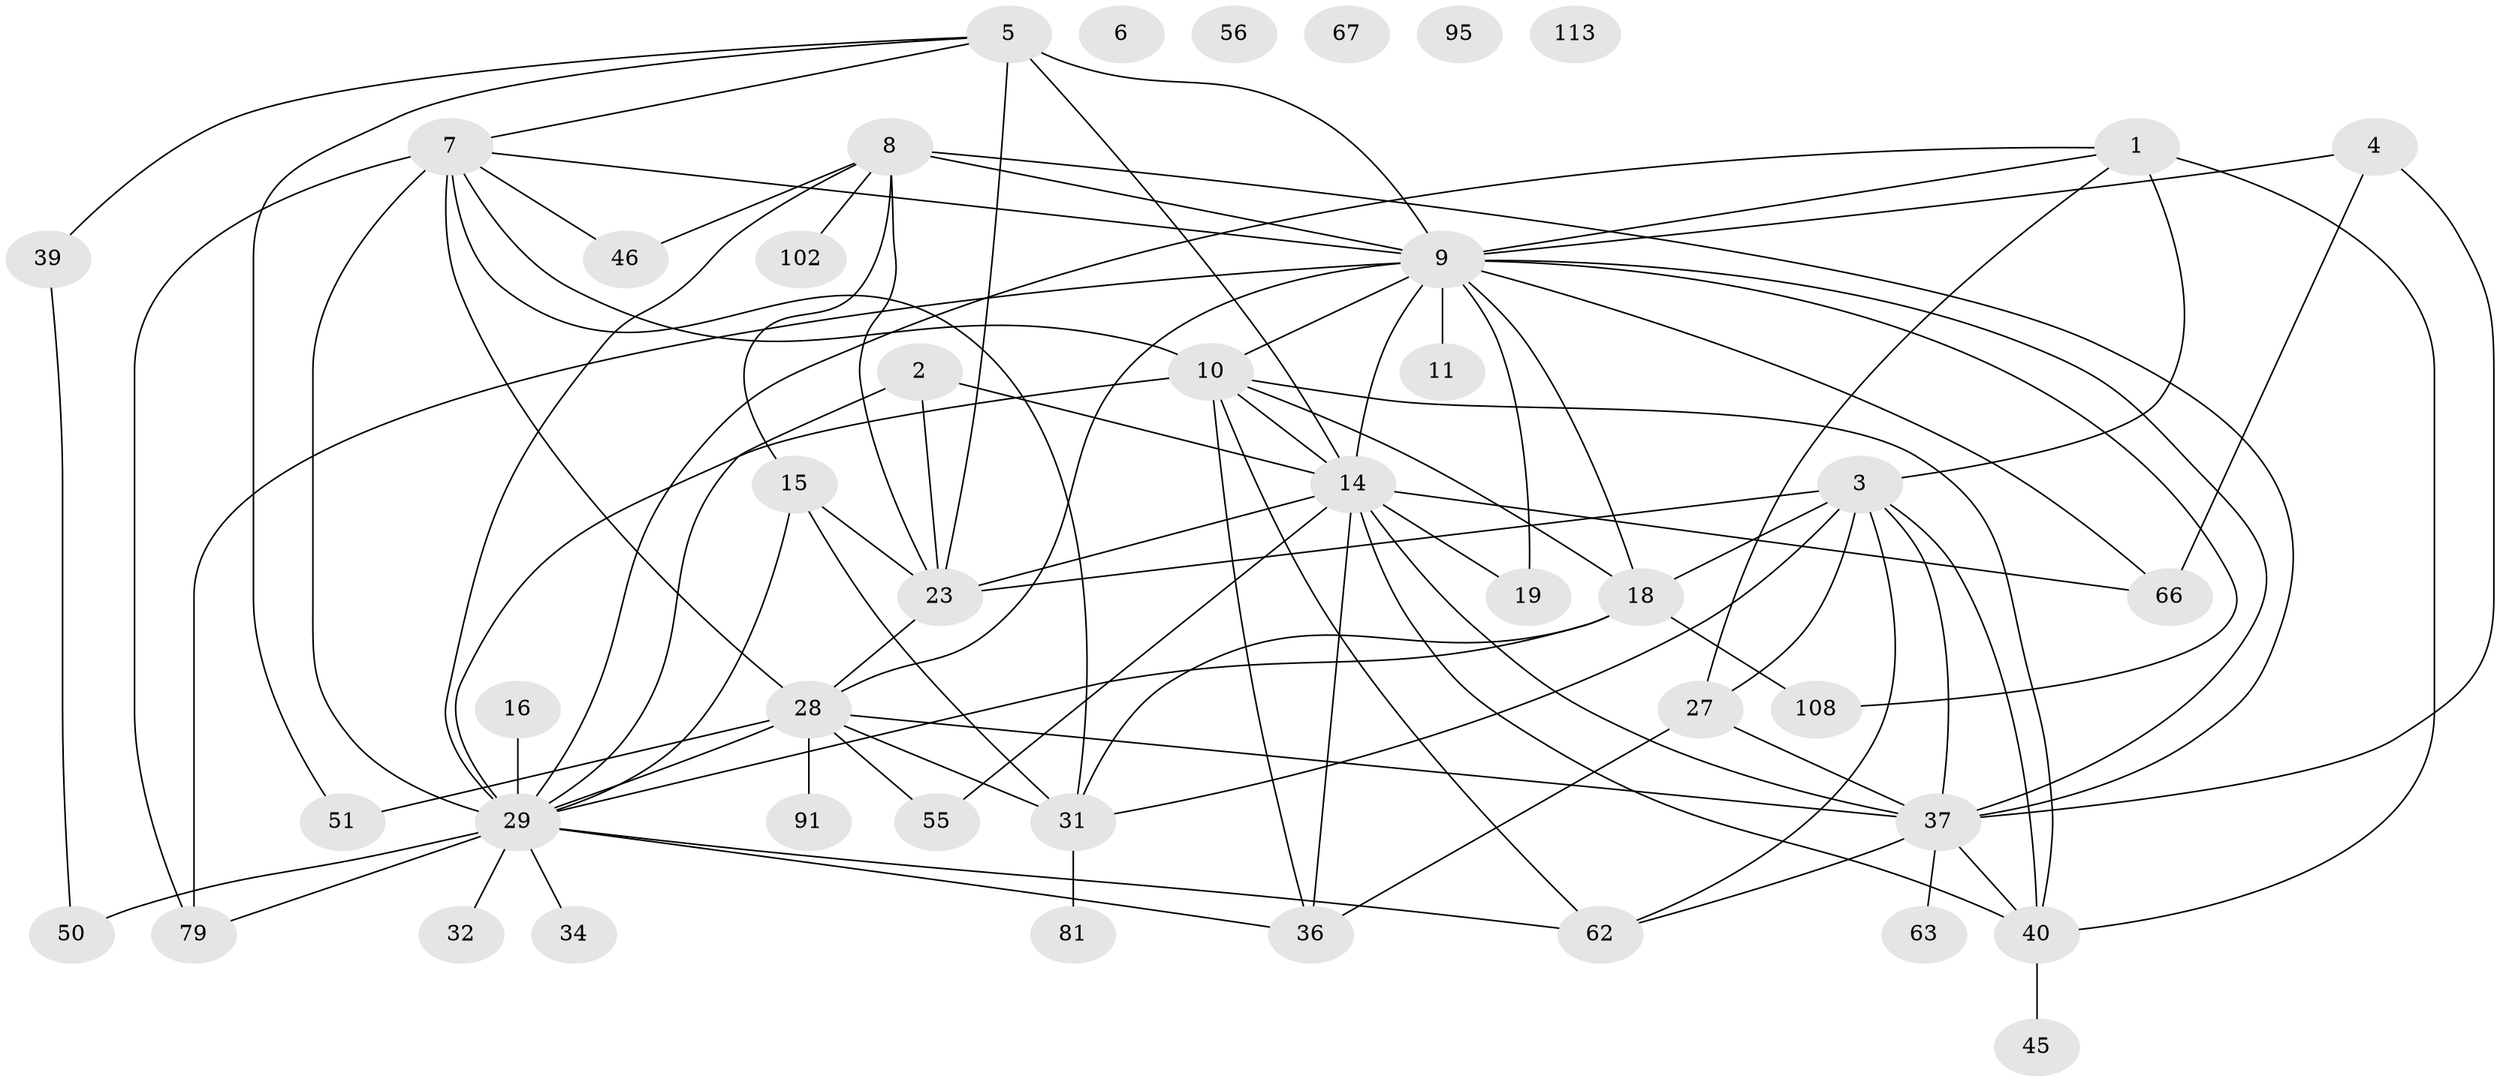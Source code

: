 // original degree distribution, {4: 0.18803418803418803, 3: 0.20512820512820512, 2: 0.20512820512820512, 0: 0.042735042735042736, 5: 0.1282051282051282, 6: 0.03418803418803419, 1: 0.1794871794871795, 7: 0.017094017094017096}
// Generated by graph-tools (version 1.1) at 2025/16/03/04/25 18:16:43]
// undirected, 44 vertices, 89 edges
graph export_dot {
graph [start="1"]
  node [color=gray90,style=filled];
  1 [super="+59"];
  2;
  3 [super="+100+53+107"];
  4 [super="+43+78"];
  5 [super="+57"];
  6;
  7 [super="+88+26"];
  8 [super="+13"];
  9 [super="+38+90+61+17+58"];
  10 [super="+60+12"];
  11 [super="+84"];
  14 [super="+87+20+21"];
  15 [super="+116"];
  16;
  18 [super="+106+110"];
  19;
  23 [super="+25+44+86"];
  27 [super="+76+47"];
  28 [super="+109+111+80"];
  29 [super="+52+69+30+33"];
  31 [super="+35+96"];
  32;
  34 [super="+99"];
  36 [super="+89"];
  37 [super="+48+68+85"];
  39 [super="+54"];
  40 [super="+41"];
  45;
  46 [super="+105"];
  50 [super="+72"];
  51;
  55 [super="+74"];
  56;
  62;
  63;
  66 [super="+93"];
  67;
  79;
  81 [super="+104"];
  91 [super="+94"];
  95;
  102;
  108;
  113;
  1 -- 29;
  1 -- 27;
  1 -- 40;
  1 -- 9;
  1 -- 3;
  2 -- 29;
  2 -- 14;
  2 -- 23;
  3 -- 40;
  3 -- 62;
  3 -- 18;
  3 -- 37;
  3 -- 31;
  3 -- 27;
  3 -- 23;
  4 -- 66;
  4 -- 37;
  4 -- 9;
  5 -- 23;
  5 -- 14;
  5 -- 9 [weight=2];
  5 -- 51;
  5 -- 7;
  5 -- 39;
  7 -- 31;
  7 -- 29 [weight=2];
  7 -- 79;
  7 -- 10;
  7 -- 46;
  7 -- 28 [weight=3];
  7 -- 9 [weight=2];
  8 -- 46;
  8 -- 29;
  8 -- 23;
  8 -- 9;
  8 -- 102;
  8 -- 15;
  8 -- 37;
  9 -- 19;
  9 -- 108;
  9 -- 66 [weight=2];
  9 -- 10;
  9 -- 14;
  9 -- 11 [weight=2];
  9 -- 79;
  9 -- 18;
  9 -- 37;
  9 -- 28;
  10 -- 40;
  10 -- 29 [weight=2];
  10 -- 62;
  10 -- 18;
  10 -- 36;
  10 -- 14;
  14 -- 55;
  14 -- 37 [weight=2];
  14 -- 40;
  14 -- 66;
  14 -- 19;
  14 -- 23;
  14 -- 36;
  15 -- 29;
  15 -- 31;
  15 -- 23;
  16 -- 29;
  18 -- 108;
  18 -- 31;
  18 -- 29;
  23 -- 28;
  27 -- 37;
  27 -- 36;
  28 -- 51;
  28 -- 55;
  28 -- 29;
  28 -- 31;
  28 -- 37;
  28 -- 91;
  29 -- 32;
  29 -- 34;
  29 -- 79;
  29 -- 62;
  29 -- 50;
  29 -- 36;
  31 -- 81;
  37 -- 63;
  37 -- 40;
  37 -- 62;
  39 -- 50;
  40 -- 45;
}
